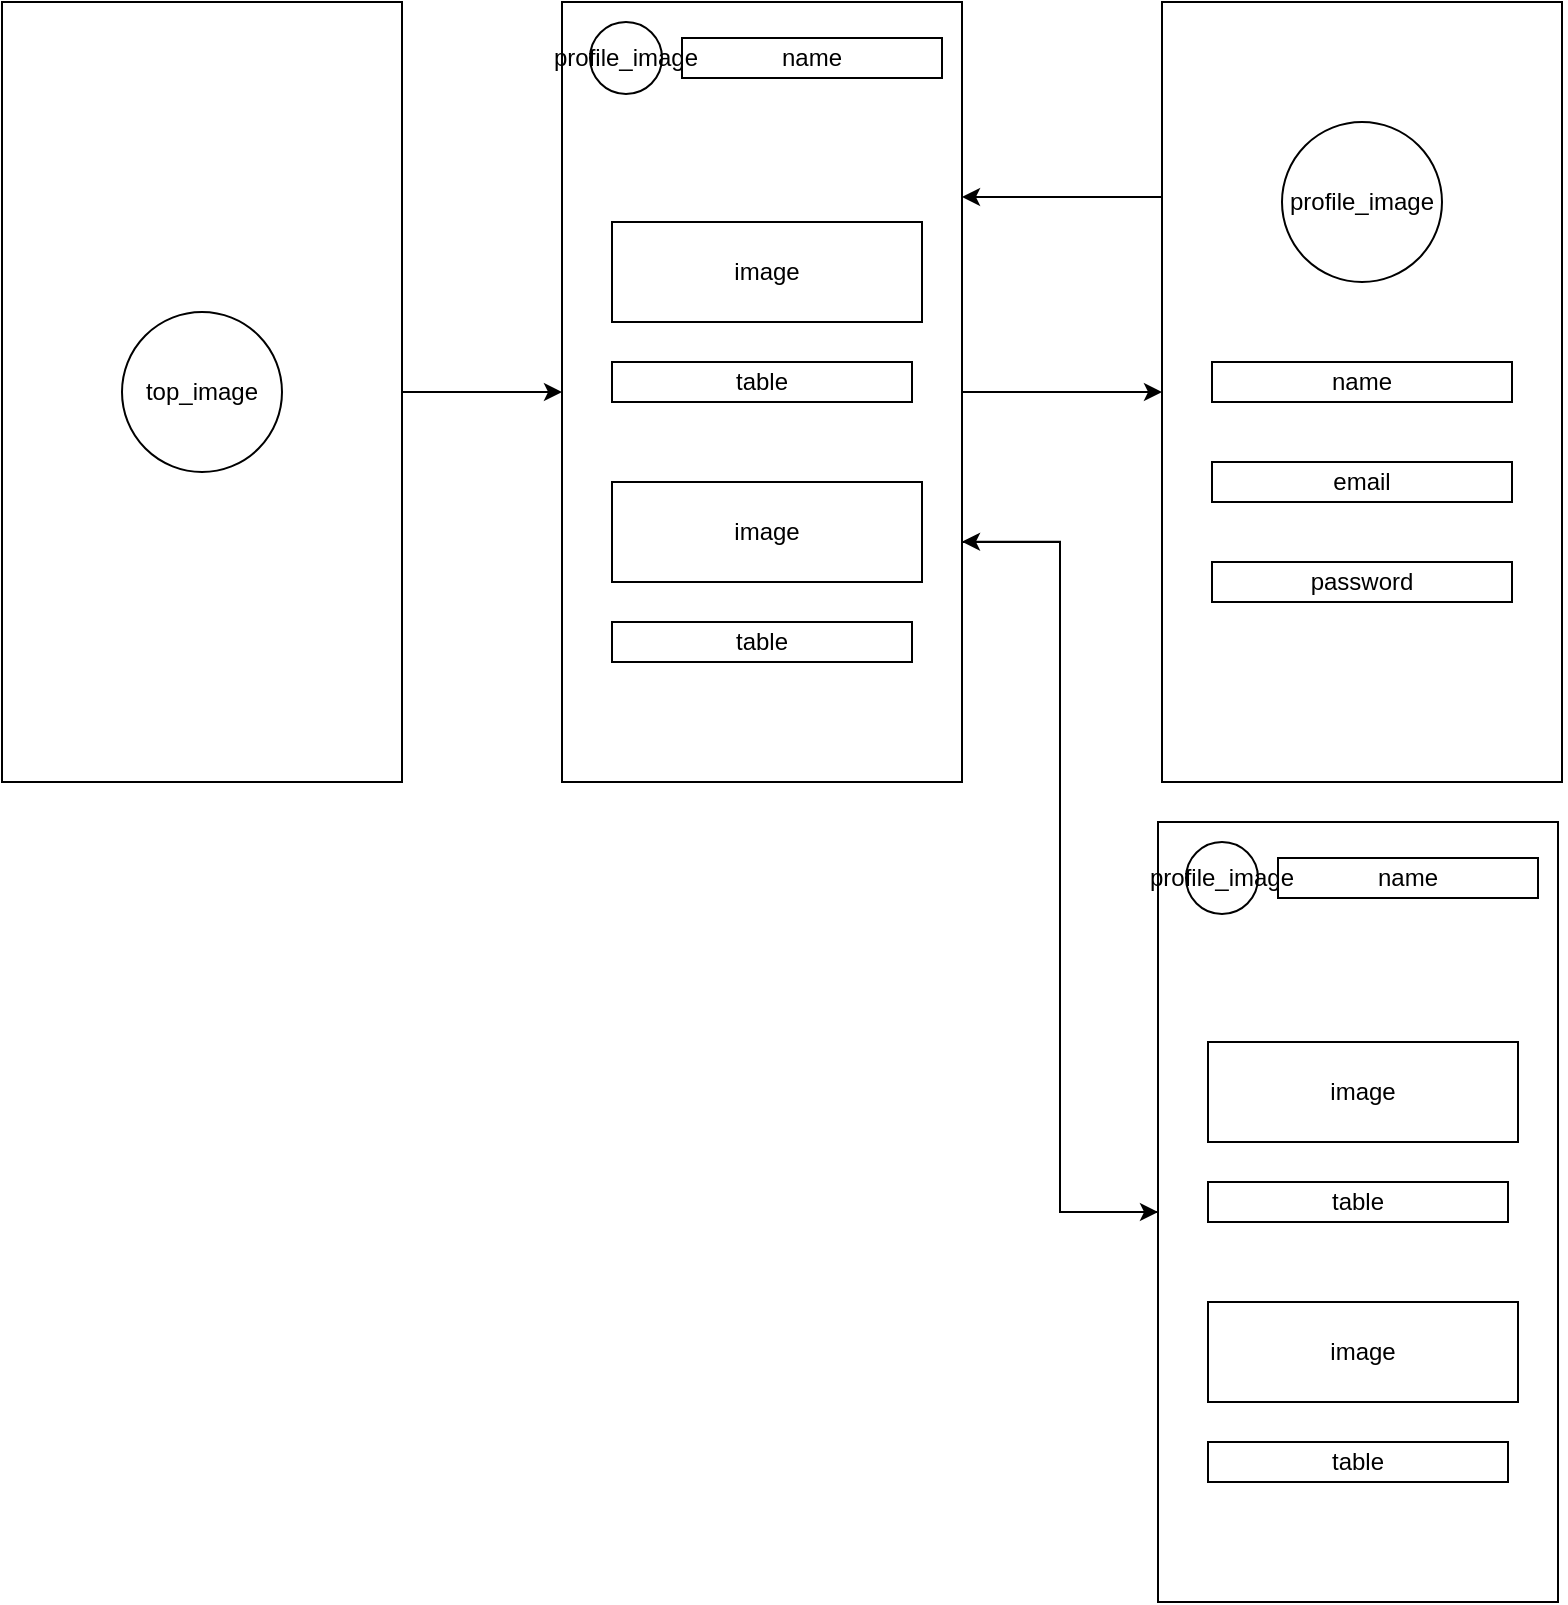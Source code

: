 <mxfile version="13.6.6" type="github">
  <diagram id="5d85YtfUtr9XSAqdXYxp" name="ページ1">
    <mxGraphModel dx="1113" dy="695" grid="1" gridSize="10" guides="1" tooltips="1" connect="1" arrows="1" fold="1" page="1" pageScale="1" pageWidth="827" pageHeight="1169" math="0" shadow="0">
      <root>
        <mxCell id="0" />
        <mxCell id="1" parent="0" />
        <mxCell id="Qp9vbcd0IQCg1ICPjASV-1" value="" style="group" vertex="1" connectable="0" parent="1">
          <mxGeometry x="600" y="20" width="200" height="390" as="geometry" />
        </mxCell>
        <mxCell id="evoJNXDT1guMXmTG7ENF-1" value="" style="rounded=0;whiteSpace=wrap;html=1;" parent="Qp9vbcd0IQCg1ICPjASV-1" vertex="1">
          <mxGeometry width="200" height="390" as="geometry" />
        </mxCell>
        <mxCell id="evoJNXDT1guMXmTG7ENF-2" value="profile_image" style="ellipse;whiteSpace=wrap;html=1;aspect=fixed;" parent="Qp9vbcd0IQCg1ICPjASV-1" vertex="1">
          <mxGeometry x="60" y="60" width="80" height="80" as="geometry" />
        </mxCell>
        <mxCell id="evoJNXDT1guMXmTG7ENF-3" value="name" style="text;html=1;fillColor=none;align=center;verticalAlign=middle;whiteSpace=wrap;rounded=0;strokeColor=#000000;" parent="Qp9vbcd0IQCg1ICPjASV-1" vertex="1">
          <mxGeometry x="25" y="180" width="150" height="20" as="geometry" />
        </mxCell>
        <mxCell id="evoJNXDT1guMXmTG7ENF-5" value="email" style="text;html=1;fillColor=none;align=center;verticalAlign=middle;whiteSpace=wrap;rounded=0;strokeColor=#000000;" parent="Qp9vbcd0IQCg1ICPjASV-1" vertex="1">
          <mxGeometry x="25" y="230" width="150" height="20" as="geometry" />
        </mxCell>
        <mxCell id="evoJNXDT1guMXmTG7ENF-6" value="password" style="text;html=1;fillColor=none;align=center;verticalAlign=middle;whiteSpace=wrap;rounded=0;strokeColor=#000000;allowArrows=1;" parent="Qp9vbcd0IQCg1ICPjASV-1" vertex="1">
          <mxGeometry x="25" y="280" width="150" height="20" as="geometry" />
        </mxCell>
        <mxCell id="Qp9vbcd0IQCg1ICPjASV-2" value="" style="group" vertex="1" connectable="0" parent="1">
          <mxGeometry x="300" y="20" width="204" height="390" as="geometry" />
        </mxCell>
        <mxCell id="Qp9vbcd0IQCg1ICPjASV-3" value="" style="rounded=0;whiteSpace=wrap;html=1;" vertex="1" parent="Qp9vbcd0IQCg1ICPjASV-2">
          <mxGeometry width="200" height="390" as="geometry" />
        </mxCell>
        <mxCell id="Qp9vbcd0IQCg1ICPjASV-4" value="profile_image" style="ellipse;whiteSpace=wrap;html=1;aspect=fixed;" vertex="1" parent="Qp9vbcd0IQCg1ICPjASV-2">
          <mxGeometry x="14" y="10" width="36" height="36" as="geometry" />
        </mxCell>
        <mxCell id="Qp9vbcd0IQCg1ICPjASV-5" value="table" style="text;html=1;fillColor=none;align=center;verticalAlign=middle;whiteSpace=wrap;rounded=0;strokeColor=#000000;" vertex="1" parent="Qp9vbcd0IQCg1ICPjASV-2">
          <mxGeometry x="25" y="180" width="150" height="20" as="geometry" />
        </mxCell>
        <mxCell id="Qp9vbcd0IQCg1ICPjASV-7" value="image" style="text;html=1;fillColor=none;align=center;verticalAlign=middle;whiteSpace=wrap;rounded=0;strokeColor=#000000;allowArrows=1;" vertex="1" parent="Qp9vbcd0IQCg1ICPjASV-2">
          <mxGeometry x="25" y="110" width="155" height="50" as="geometry" />
        </mxCell>
        <mxCell id="Qp9vbcd0IQCg1ICPjASV-9" value="table" style="text;html=1;fillColor=none;align=center;verticalAlign=middle;whiteSpace=wrap;rounded=0;strokeColor=#000000;" vertex="1" parent="Qp9vbcd0IQCg1ICPjASV-2">
          <mxGeometry x="25" y="310" width="150" height="20" as="geometry" />
        </mxCell>
        <mxCell id="Qp9vbcd0IQCg1ICPjASV-10" value="image" style="text;html=1;fillColor=none;align=center;verticalAlign=middle;whiteSpace=wrap;rounded=0;strokeColor=#000000;allowArrows=1;" vertex="1" parent="Qp9vbcd0IQCg1ICPjASV-2">
          <mxGeometry x="25" y="240" width="155" height="50" as="geometry" />
        </mxCell>
        <mxCell id="Qp9vbcd0IQCg1ICPjASV-11" value="name" style="text;html=1;fillColor=none;align=center;verticalAlign=middle;whiteSpace=wrap;rounded=0;strokeColor=#000000;" vertex="1" parent="Qp9vbcd0IQCg1ICPjASV-2">
          <mxGeometry x="60" y="18" width="130" height="20" as="geometry" />
        </mxCell>
        <mxCell id="Qp9vbcd0IQCg1ICPjASV-12" value="" style="group" vertex="1" connectable="0" parent="1">
          <mxGeometry x="598" y="430" width="204" height="390" as="geometry" />
        </mxCell>
        <mxCell id="Qp9vbcd0IQCg1ICPjASV-13" value="" style="rounded=0;whiteSpace=wrap;html=1;" vertex="1" parent="Qp9vbcd0IQCg1ICPjASV-12">
          <mxGeometry width="200" height="390" as="geometry" />
        </mxCell>
        <mxCell id="Qp9vbcd0IQCg1ICPjASV-14" value="profile_image" style="ellipse;whiteSpace=wrap;html=1;aspect=fixed;" vertex="1" parent="Qp9vbcd0IQCg1ICPjASV-12">
          <mxGeometry x="14" y="10" width="36" height="36" as="geometry" />
        </mxCell>
        <mxCell id="Qp9vbcd0IQCg1ICPjASV-15" value="table" style="text;html=1;fillColor=none;align=center;verticalAlign=middle;whiteSpace=wrap;rounded=0;strokeColor=#000000;" vertex="1" parent="Qp9vbcd0IQCg1ICPjASV-12">
          <mxGeometry x="25" y="180" width="150" height="20" as="geometry" />
        </mxCell>
        <mxCell id="Qp9vbcd0IQCg1ICPjASV-16" value="image" style="text;html=1;fillColor=none;align=center;verticalAlign=middle;whiteSpace=wrap;rounded=0;strokeColor=#000000;allowArrows=1;" vertex="1" parent="Qp9vbcd0IQCg1ICPjASV-12">
          <mxGeometry x="25" y="110" width="155" height="50" as="geometry" />
        </mxCell>
        <mxCell id="Qp9vbcd0IQCg1ICPjASV-17" value="table" style="text;html=1;fillColor=none;align=center;verticalAlign=middle;whiteSpace=wrap;rounded=0;strokeColor=#000000;" vertex="1" parent="Qp9vbcd0IQCg1ICPjASV-12">
          <mxGeometry x="25" y="310" width="150" height="20" as="geometry" />
        </mxCell>
        <mxCell id="Qp9vbcd0IQCg1ICPjASV-18" value="image" style="text;html=1;fillColor=none;align=center;verticalAlign=middle;whiteSpace=wrap;rounded=0;strokeColor=#000000;allowArrows=1;" vertex="1" parent="Qp9vbcd0IQCg1ICPjASV-12">
          <mxGeometry x="25" y="240" width="155" height="50" as="geometry" />
        </mxCell>
        <mxCell id="Qp9vbcd0IQCg1ICPjASV-19" value="name" style="text;html=1;fillColor=none;align=center;verticalAlign=middle;whiteSpace=wrap;rounded=0;strokeColor=#000000;" vertex="1" parent="Qp9vbcd0IQCg1ICPjASV-12">
          <mxGeometry x="60" y="18" width="130" height="20" as="geometry" />
        </mxCell>
        <mxCell id="Qp9vbcd0IQCg1ICPjASV-21" style="edgeStyle=orthogonalEdgeStyle;rounded=0;orthogonalLoop=1;jettySize=auto;html=1;entryX=0;entryY=0.5;entryDx=0;entryDy=0;" edge="1" parent="1" source="Qp9vbcd0IQCg1ICPjASV-3" target="evoJNXDT1guMXmTG7ENF-1">
          <mxGeometry relative="1" as="geometry" />
        </mxCell>
        <mxCell id="Qp9vbcd0IQCg1ICPjASV-25" value="" style="group" vertex="1" connectable="0" parent="1">
          <mxGeometry x="20" y="20" width="200" height="390" as="geometry" />
        </mxCell>
        <mxCell id="Qp9vbcd0IQCg1ICPjASV-26" value="" style="rounded=0;whiteSpace=wrap;html=1;" vertex="1" parent="Qp9vbcd0IQCg1ICPjASV-25">
          <mxGeometry width="200" height="390" as="geometry" />
        </mxCell>
        <mxCell id="Qp9vbcd0IQCg1ICPjASV-27" value="top_image" style="ellipse;whiteSpace=wrap;html=1;aspect=fixed;" vertex="1" parent="Qp9vbcd0IQCg1ICPjASV-25">
          <mxGeometry x="60" y="155" width="80" height="80" as="geometry" />
        </mxCell>
        <mxCell id="Qp9vbcd0IQCg1ICPjASV-31" style="edgeStyle=orthogonalEdgeStyle;rounded=0;orthogonalLoop=1;jettySize=auto;html=1;entryX=0;entryY=0.5;entryDx=0;entryDy=0;" edge="1" parent="1" source="Qp9vbcd0IQCg1ICPjASV-26" target="Qp9vbcd0IQCg1ICPjASV-3">
          <mxGeometry relative="1" as="geometry" />
        </mxCell>
        <mxCell id="Qp9vbcd0IQCg1ICPjASV-33" style="edgeStyle=orthogonalEdgeStyle;rounded=0;orthogonalLoop=1;jettySize=auto;html=1;exitX=0;exitY=0.25;exitDx=0;exitDy=0;entryX=1;entryY=0.25;entryDx=0;entryDy=0;" edge="1" parent="1" source="evoJNXDT1guMXmTG7ENF-1" target="Qp9vbcd0IQCg1ICPjASV-3">
          <mxGeometry relative="1" as="geometry" />
        </mxCell>
        <mxCell id="Qp9vbcd0IQCg1ICPjASV-34" style="edgeStyle=orthogonalEdgeStyle;rounded=0;orthogonalLoop=1;jettySize=auto;html=1;entryX=1;entryY=0.692;entryDx=0;entryDy=0;entryPerimeter=0;" edge="1" parent="1" source="Qp9vbcd0IQCg1ICPjASV-13" target="Qp9vbcd0IQCg1ICPjASV-3">
          <mxGeometry relative="1" as="geometry" />
        </mxCell>
        <mxCell id="Qp9vbcd0IQCg1ICPjASV-35" style="edgeStyle=orthogonalEdgeStyle;rounded=0;orthogonalLoop=1;jettySize=auto;html=1;exitX=1;exitY=0.75;exitDx=0;exitDy=0;entryX=0;entryY=0.5;entryDx=0;entryDy=0;strokeColor=#000000;" edge="1" parent="1" source="Qp9vbcd0IQCg1ICPjASV-3" target="Qp9vbcd0IQCg1ICPjASV-13">
          <mxGeometry relative="1" as="geometry">
            <Array as="points">
              <mxPoint x="500" y="290" />
              <mxPoint x="549" y="290" />
              <mxPoint x="549" y="625" />
            </Array>
          </mxGeometry>
        </mxCell>
      </root>
    </mxGraphModel>
  </diagram>
</mxfile>
